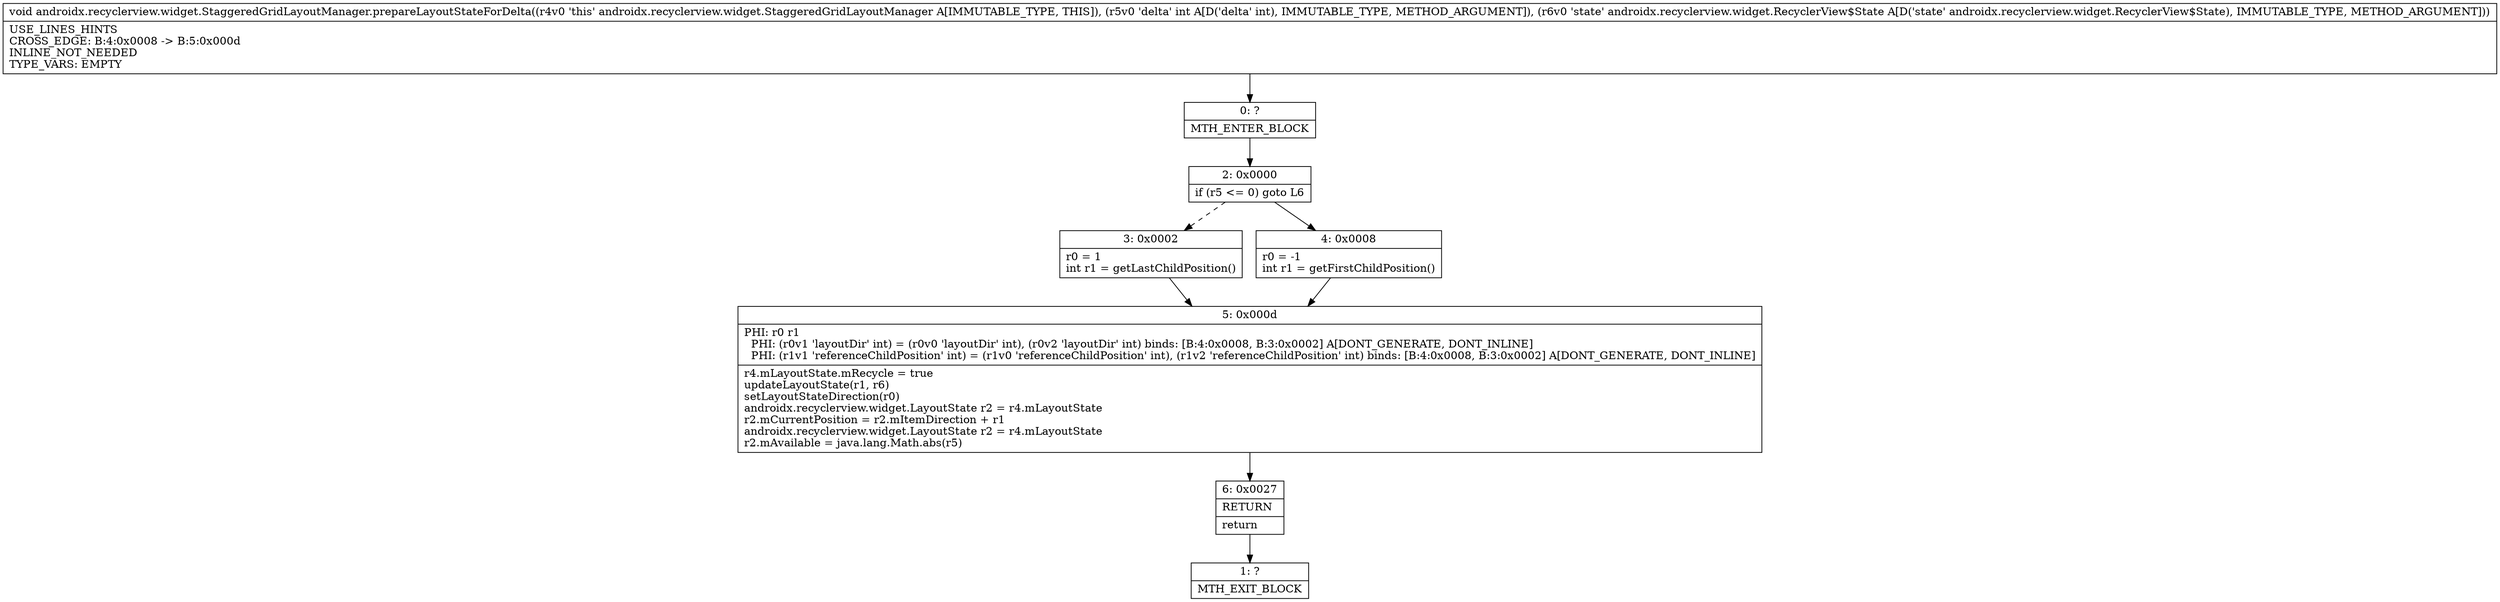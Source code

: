 digraph "CFG forandroidx.recyclerview.widget.StaggeredGridLayoutManager.prepareLayoutStateForDelta(ILandroidx\/recyclerview\/widget\/RecyclerView$State;)V" {
Node_0 [shape=record,label="{0\:\ ?|MTH_ENTER_BLOCK\l}"];
Node_2 [shape=record,label="{2\:\ 0x0000|if (r5 \<= 0) goto L6\l}"];
Node_3 [shape=record,label="{3\:\ 0x0002|r0 = 1\lint r1 = getLastChildPosition()\l}"];
Node_5 [shape=record,label="{5\:\ 0x000d|PHI: r0 r1 \l  PHI: (r0v1 'layoutDir' int) = (r0v0 'layoutDir' int), (r0v2 'layoutDir' int) binds: [B:4:0x0008, B:3:0x0002] A[DONT_GENERATE, DONT_INLINE]\l  PHI: (r1v1 'referenceChildPosition' int) = (r1v0 'referenceChildPosition' int), (r1v2 'referenceChildPosition' int) binds: [B:4:0x0008, B:3:0x0002] A[DONT_GENERATE, DONT_INLINE]\l|r4.mLayoutState.mRecycle = true\lupdateLayoutState(r1, r6)\lsetLayoutStateDirection(r0)\landroidx.recyclerview.widget.LayoutState r2 = r4.mLayoutState\lr2.mCurrentPosition = r2.mItemDirection + r1\landroidx.recyclerview.widget.LayoutState r2 = r4.mLayoutState\lr2.mAvailable = java.lang.Math.abs(r5)\l}"];
Node_6 [shape=record,label="{6\:\ 0x0027|RETURN\l|return\l}"];
Node_1 [shape=record,label="{1\:\ ?|MTH_EXIT_BLOCK\l}"];
Node_4 [shape=record,label="{4\:\ 0x0008|r0 = \-1\lint r1 = getFirstChildPosition()\l}"];
MethodNode[shape=record,label="{void androidx.recyclerview.widget.StaggeredGridLayoutManager.prepareLayoutStateForDelta((r4v0 'this' androidx.recyclerview.widget.StaggeredGridLayoutManager A[IMMUTABLE_TYPE, THIS]), (r5v0 'delta' int A[D('delta' int), IMMUTABLE_TYPE, METHOD_ARGUMENT]), (r6v0 'state' androidx.recyclerview.widget.RecyclerView$State A[D('state' androidx.recyclerview.widget.RecyclerView$State), IMMUTABLE_TYPE, METHOD_ARGUMENT]))  | USE_LINES_HINTS\lCROSS_EDGE: B:4:0x0008 \-\> B:5:0x000d\lINLINE_NOT_NEEDED\lTYPE_VARS: EMPTY\l}"];
MethodNode -> Node_0;Node_0 -> Node_2;
Node_2 -> Node_3[style=dashed];
Node_2 -> Node_4;
Node_3 -> Node_5;
Node_5 -> Node_6;
Node_6 -> Node_1;
Node_4 -> Node_5;
}

